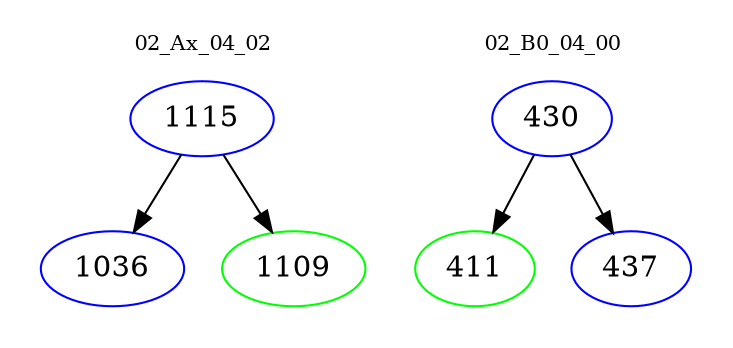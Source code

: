 digraph{
subgraph cluster_0 {
color = white
label = "02_Ax_04_02";
fontsize=10;
T0_1115 [label="1115", color="blue"]
T0_1115 -> T0_1036 [color="black"]
T0_1036 [label="1036", color="blue"]
T0_1115 -> T0_1109 [color="black"]
T0_1109 [label="1109", color="green"]
}
subgraph cluster_1 {
color = white
label = "02_B0_04_00";
fontsize=10;
T1_430 [label="430", color="blue"]
T1_430 -> T1_411 [color="black"]
T1_411 [label="411", color="green"]
T1_430 -> T1_437 [color="black"]
T1_437 [label="437", color="blue"]
}
}
